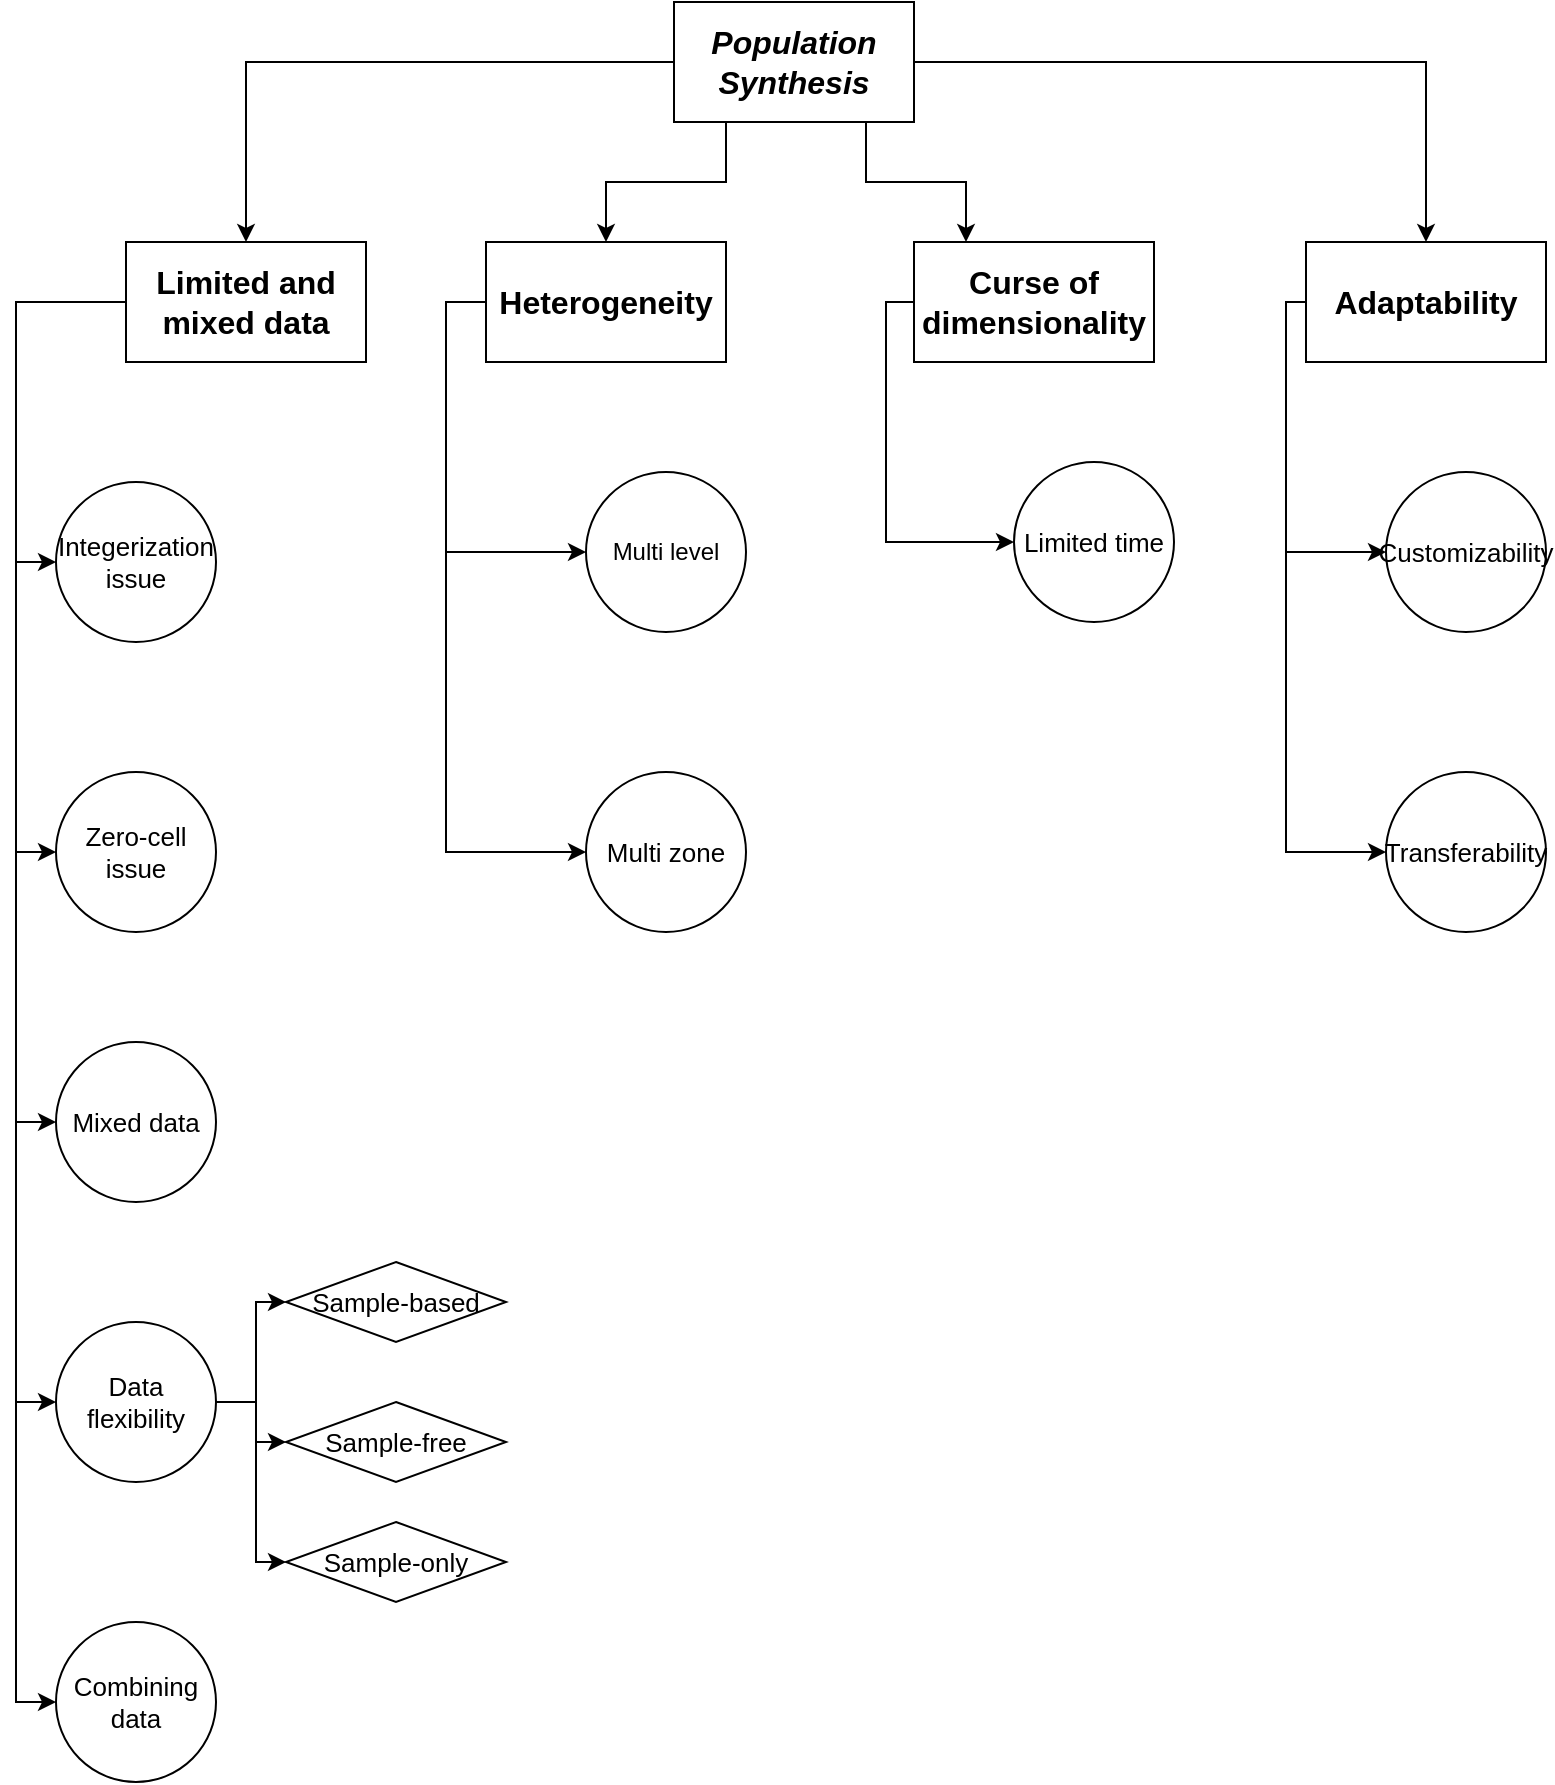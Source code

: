 <mxfile version="21.0.6" type="github">
  <diagram name="Page-1" id="xAzAatpw-6TuExf-TF-H">
    <mxGraphModel dx="1356" dy="830" grid="1" gridSize="10" guides="1" tooltips="1" connect="1" arrows="1" fold="1" page="1" pageScale="1" pageWidth="827" pageHeight="1169" math="0" shadow="0">
      <root>
        <mxCell id="0" />
        <mxCell id="1" parent="0" />
        <mxCell id="adnxh2NcjU3n2QmKFJgh-6" style="edgeStyle=orthogonalEdgeStyle;rounded=0;orthogonalLoop=1;jettySize=auto;html=1;entryX=0.5;entryY=0;entryDx=0;entryDy=0;" parent="1" source="adnxh2NcjU3n2QmKFJgh-1" target="adnxh2NcjU3n2QmKFJgh-2" edge="1">
          <mxGeometry relative="1" as="geometry" />
        </mxCell>
        <mxCell id="adnxh2NcjU3n2QmKFJgh-7" style="edgeStyle=orthogonalEdgeStyle;rounded=0;orthogonalLoop=1;jettySize=auto;html=1;entryX=0.5;entryY=0;entryDx=0;entryDy=0;" parent="1" source="adnxh2NcjU3n2QmKFJgh-1" target="adnxh2NcjU3n2QmKFJgh-3" edge="1">
          <mxGeometry relative="1" as="geometry">
            <Array as="points">
              <mxPoint x="380" y="290" />
              <mxPoint x="320" y="290" />
            </Array>
          </mxGeometry>
        </mxCell>
        <mxCell id="adnxh2NcjU3n2QmKFJgh-8" style="edgeStyle=orthogonalEdgeStyle;rounded=0;orthogonalLoop=1;jettySize=auto;html=1;" parent="1" source="adnxh2NcjU3n2QmKFJgh-1" target="adnxh2NcjU3n2QmKFJgh-4" edge="1">
          <mxGeometry relative="1" as="geometry">
            <Array as="points">
              <mxPoint x="450" y="290" />
              <mxPoint x="500" y="290" />
            </Array>
          </mxGeometry>
        </mxCell>
        <mxCell id="adnxh2NcjU3n2QmKFJgh-9" style="edgeStyle=orthogonalEdgeStyle;rounded=0;orthogonalLoop=1;jettySize=auto;html=1;entryX=0.5;entryY=0;entryDx=0;entryDy=0;" parent="1" source="adnxh2NcjU3n2QmKFJgh-1" target="adnxh2NcjU3n2QmKFJgh-5" edge="1">
          <mxGeometry relative="1" as="geometry" />
        </mxCell>
        <mxCell id="adnxh2NcjU3n2QmKFJgh-1" value="&lt;font style=&quot;font-size: 16px;&quot;&gt;&lt;b&gt;&lt;i&gt;Population Synthesis&lt;/i&gt;&lt;/b&gt;&lt;/font&gt;" style="rounded=0;whiteSpace=wrap;html=1;" parent="1" vertex="1">
          <mxGeometry x="354" y="200" width="120" height="60" as="geometry" />
        </mxCell>
        <mxCell id="adnxh2NcjU3n2QmKFJgh-18" style="edgeStyle=orthogonalEdgeStyle;rounded=0;orthogonalLoop=1;jettySize=auto;html=1;entryX=0;entryY=0.5;entryDx=0;entryDy=0;" parent="1" source="adnxh2NcjU3n2QmKFJgh-2" target="adnxh2NcjU3n2QmKFJgh-13" edge="1">
          <mxGeometry relative="1" as="geometry">
            <Array as="points">
              <mxPoint x="25" y="350" />
              <mxPoint x="25" y="480" />
            </Array>
          </mxGeometry>
        </mxCell>
        <mxCell id="adnxh2NcjU3n2QmKFJgh-19" style="edgeStyle=orthogonalEdgeStyle;rounded=0;orthogonalLoop=1;jettySize=auto;html=1;entryX=0;entryY=0.5;entryDx=0;entryDy=0;" parent="1" source="adnxh2NcjU3n2QmKFJgh-2" target="adnxh2NcjU3n2QmKFJgh-12" edge="1">
          <mxGeometry relative="1" as="geometry">
            <Array as="points">
              <mxPoint x="25" y="350" />
              <mxPoint x="25" y="625" />
            </Array>
          </mxGeometry>
        </mxCell>
        <mxCell id="bG-YiUiEjd_KO9g4mgQk-5" style="edgeStyle=orthogonalEdgeStyle;rounded=0;orthogonalLoop=1;jettySize=auto;html=1;entryX=0;entryY=0.5;entryDx=0;entryDy=0;" parent="1" source="adnxh2NcjU3n2QmKFJgh-2" target="bG-YiUiEjd_KO9g4mgQk-3" edge="1">
          <mxGeometry relative="1" as="geometry">
            <Array as="points">
              <mxPoint x="25" y="350" />
              <mxPoint x="25" y="760" />
            </Array>
          </mxGeometry>
        </mxCell>
        <mxCell id="bG-YiUiEjd_KO9g4mgQk-6" style="edgeStyle=orthogonalEdgeStyle;rounded=0;orthogonalLoop=1;jettySize=auto;html=1;entryX=0;entryY=0.5;entryDx=0;entryDy=0;" parent="1" source="adnxh2NcjU3n2QmKFJgh-2" target="bG-YiUiEjd_KO9g4mgQk-2" edge="1">
          <mxGeometry relative="1" as="geometry">
            <Array as="points">
              <mxPoint x="25" y="350" />
              <mxPoint x="25" y="900" />
            </Array>
          </mxGeometry>
        </mxCell>
        <mxCell id="NaC6e5voHo2U51HrKp6B-2" style="edgeStyle=orthogonalEdgeStyle;rounded=0;orthogonalLoop=1;jettySize=auto;html=1;entryX=0;entryY=0.5;entryDx=0;entryDy=0;" parent="1" source="adnxh2NcjU3n2QmKFJgh-2" target="NaC6e5voHo2U51HrKp6B-1" edge="1">
          <mxGeometry relative="1" as="geometry">
            <Array as="points">
              <mxPoint x="25" y="350" />
              <mxPoint x="25" y="1050" />
            </Array>
          </mxGeometry>
        </mxCell>
        <mxCell id="adnxh2NcjU3n2QmKFJgh-2" value="&lt;b&gt;&lt;font style=&quot;font-size: 16px;&quot;&gt;Limited and mixed data&lt;/font&gt;&lt;/b&gt;" style="rounded=0;whiteSpace=wrap;html=1;" parent="1" vertex="1">
          <mxGeometry x="80" y="320" width="120" height="60" as="geometry" />
        </mxCell>
        <mxCell id="adnxh2NcjU3n2QmKFJgh-23" style="edgeStyle=orthogonalEdgeStyle;rounded=0;orthogonalLoop=1;jettySize=auto;html=1;exitX=0;exitY=0.5;exitDx=0;exitDy=0;entryX=0;entryY=0.5;entryDx=0;entryDy=0;" parent="1" source="adnxh2NcjU3n2QmKFJgh-3" target="adnxh2NcjU3n2QmKFJgh-20" edge="1">
          <mxGeometry relative="1" as="geometry" />
        </mxCell>
        <mxCell id="adnxh2NcjU3n2QmKFJgh-25" style="edgeStyle=orthogonalEdgeStyle;rounded=0;orthogonalLoop=1;jettySize=auto;html=1;exitX=0;exitY=0.5;exitDx=0;exitDy=0;entryX=0;entryY=0.5;entryDx=0;entryDy=0;" parent="1" source="adnxh2NcjU3n2QmKFJgh-3" target="adnxh2NcjU3n2QmKFJgh-24" edge="1">
          <mxGeometry relative="1" as="geometry" />
        </mxCell>
        <mxCell id="adnxh2NcjU3n2QmKFJgh-3" value="&lt;b&gt;&lt;font style=&quot;font-size: 16px;&quot;&gt;Heterogeneity&lt;/font&gt;&lt;/b&gt;" style="rounded=0;whiteSpace=wrap;html=1;" parent="1" vertex="1">
          <mxGeometry x="260" y="320" width="120" height="60" as="geometry" />
        </mxCell>
        <mxCell id="bG-YiUiEjd_KO9g4mgQk-18" style="edgeStyle=orthogonalEdgeStyle;rounded=0;orthogonalLoop=1;jettySize=auto;html=1;exitX=0;exitY=0.5;exitDx=0;exitDy=0;entryX=0;entryY=0.5;entryDx=0;entryDy=0;" parent="1" source="adnxh2NcjU3n2QmKFJgh-4" target="bG-YiUiEjd_KO9g4mgQk-15" edge="1">
          <mxGeometry relative="1" as="geometry">
            <Array as="points">
              <mxPoint x="460" y="350" />
              <mxPoint x="460" y="470" />
            </Array>
          </mxGeometry>
        </mxCell>
        <mxCell id="adnxh2NcjU3n2QmKFJgh-4" value="&lt;b&gt;&lt;font style=&quot;font-size: 16px;&quot;&gt;Curse of dimensionality&lt;/font&gt;&lt;/b&gt;" style="rounded=0;whiteSpace=wrap;html=1;" parent="1" vertex="1">
          <mxGeometry x="474" y="320" width="120" height="60" as="geometry" />
        </mxCell>
        <mxCell id="bG-YiUiEjd_KO9g4mgQk-24" style="edgeStyle=orthogonalEdgeStyle;rounded=0;orthogonalLoop=1;jettySize=auto;html=1;entryX=0;entryY=0.5;entryDx=0;entryDy=0;" parent="1" source="adnxh2NcjU3n2QmKFJgh-5" target="adnxh2NcjU3n2QmKFJgh-31" edge="1">
          <mxGeometry relative="1" as="geometry">
            <Array as="points">
              <mxPoint x="660" y="350" />
              <mxPoint x="660" y="475" />
            </Array>
          </mxGeometry>
        </mxCell>
        <mxCell id="bG-YiUiEjd_KO9g4mgQk-25" style="edgeStyle=orthogonalEdgeStyle;rounded=0;orthogonalLoop=1;jettySize=auto;html=1;entryX=0;entryY=0.5;entryDx=0;entryDy=0;" parent="1" source="adnxh2NcjU3n2QmKFJgh-5" target="bG-YiUiEjd_KO9g4mgQk-1" edge="1">
          <mxGeometry relative="1" as="geometry">
            <Array as="points">
              <mxPoint x="660" y="350" />
              <mxPoint x="660" y="625" />
            </Array>
          </mxGeometry>
        </mxCell>
        <mxCell id="adnxh2NcjU3n2QmKFJgh-5" value="&lt;b&gt;&lt;font style=&quot;font-size: 16px;&quot;&gt;Adaptability&lt;/font&gt;&lt;/b&gt;" style="rounded=0;whiteSpace=wrap;html=1;" parent="1" vertex="1">
          <mxGeometry x="670" y="320" width="120" height="60" as="geometry" />
        </mxCell>
        <mxCell id="adnxh2NcjU3n2QmKFJgh-12" value="&lt;font style=&quot;font-size: 13px;&quot;&gt;Zero-cell issue&lt;/font&gt;" style="ellipse;whiteSpace=wrap;html=1;aspect=fixed;" parent="1" vertex="1">
          <mxGeometry x="45" y="585" width="80" height="80" as="geometry" />
        </mxCell>
        <mxCell id="adnxh2NcjU3n2QmKFJgh-13" value="&lt;font style=&quot;font-size: 13px;&quot;&gt;Integerization issue&lt;/font&gt;" style="ellipse;whiteSpace=wrap;html=1;aspect=fixed;" parent="1" vertex="1">
          <mxGeometry x="45" y="440" width="80" height="80" as="geometry" />
        </mxCell>
        <mxCell id="adnxh2NcjU3n2QmKFJgh-20" value="Multi level" style="ellipse;whiteSpace=wrap;html=1;aspect=fixed;" parent="1" vertex="1">
          <mxGeometry x="310" y="435" width="80" height="80" as="geometry" />
        </mxCell>
        <mxCell id="adnxh2NcjU3n2QmKFJgh-24" value="&lt;font style=&quot;font-size: 13px;&quot;&gt;Multi zone&lt;/font&gt;" style="ellipse;whiteSpace=wrap;html=1;aspect=fixed;" parent="1" vertex="1">
          <mxGeometry x="310" y="585" width="80" height="80" as="geometry" />
        </mxCell>
        <mxCell id="adnxh2NcjU3n2QmKFJgh-29" value="DL" style="text;html=1;strokeColor=none;fillColor=none;align=center;verticalAlign=middle;whiteSpace=wrap;rounded=0;" parent="1" vertex="1">
          <mxGeometry x="550" y="465" width="60" height="30" as="geometry" />
        </mxCell>
        <mxCell id="adnxh2NcjU3n2QmKFJgh-31" value="&lt;font style=&quot;font-size: 13px;&quot;&gt;Customizability&lt;/font&gt;" style="ellipse;whiteSpace=wrap;html=1;aspect=fixed;" parent="1" vertex="1">
          <mxGeometry x="710" y="435" width="80" height="80" as="geometry" />
        </mxCell>
        <mxCell id="bG-YiUiEjd_KO9g4mgQk-1" value="&lt;font style=&quot;font-size: 13px;&quot;&gt;Transferability&lt;/font&gt;" style="ellipse;whiteSpace=wrap;html=1;aspect=fixed;" parent="1" vertex="1">
          <mxGeometry x="710" y="585" width="80" height="80" as="geometry" />
        </mxCell>
        <mxCell id="bG-YiUiEjd_KO9g4mgQk-10" style="edgeStyle=orthogonalEdgeStyle;rounded=0;orthogonalLoop=1;jettySize=auto;html=1;entryX=0;entryY=0.5;entryDx=0;entryDy=0;" parent="1" source="bG-YiUiEjd_KO9g4mgQk-2" target="bG-YiUiEjd_KO9g4mgQk-8" edge="1">
          <mxGeometry relative="1" as="geometry" />
        </mxCell>
        <mxCell id="bG-YiUiEjd_KO9g4mgQk-11" style="edgeStyle=orthogonalEdgeStyle;rounded=0;orthogonalLoop=1;jettySize=auto;html=1;entryX=0;entryY=0.5;entryDx=0;entryDy=0;" parent="1" source="bG-YiUiEjd_KO9g4mgQk-2" target="bG-YiUiEjd_KO9g4mgQk-9" edge="1">
          <mxGeometry relative="1" as="geometry" />
        </mxCell>
        <mxCell id="bG-YiUiEjd_KO9g4mgQk-13" style="edgeStyle=orthogonalEdgeStyle;rounded=0;orthogonalLoop=1;jettySize=auto;html=1;entryX=0;entryY=0.5;entryDx=0;entryDy=0;" parent="1" source="bG-YiUiEjd_KO9g4mgQk-2" target="bG-YiUiEjd_KO9g4mgQk-12" edge="1">
          <mxGeometry relative="1" as="geometry">
            <Array as="points">
              <mxPoint x="145" y="900" />
              <mxPoint x="145" y="980" />
            </Array>
          </mxGeometry>
        </mxCell>
        <mxCell id="bG-YiUiEjd_KO9g4mgQk-2" value="&lt;font style=&quot;font-size: 13px;&quot;&gt;Data flexibility&lt;/font&gt;" style="ellipse;whiteSpace=wrap;html=1;aspect=fixed;" parent="1" vertex="1">
          <mxGeometry x="45" y="860" width="80" height="80" as="geometry" />
        </mxCell>
        <mxCell id="bG-YiUiEjd_KO9g4mgQk-3" value="&lt;font style=&quot;font-size: 13px;&quot;&gt;Mixed data&lt;/font&gt;" style="ellipse;whiteSpace=wrap;html=1;aspect=fixed;" parent="1" vertex="1">
          <mxGeometry x="45" y="720" width="80" height="80" as="geometry" />
        </mxCell>
        <mxCell id="bG-YiUiEjd_KO9g4mgQk-8" value="&lt;font style=&quot;font-size: 13px;&quot;&gt;Sample-based&lt;/font&gt;" style="rhombus;whiteSpace=wrap;html=1;" parent="1" vertex="1">
          <mxGeometry x="160" y="830" width="110" height="40" as="geometry" />
        </mxCell>
        <mxCell id="bG-YiUiEjd_KO9g4mgQk-9" value="&lt;font style=&quot;font-size: 13px;&quot;&gt;Sample-free&lt;/font&gt;" style="rhombus;whiteSpace=wrap;html=1;" parent="1" vertex="1">
          <mxGeometry x="160" y="900" width="110" height="40" as="geometry" />
        </mxCell>
        <mxCell id="bG-YiUiEjd_KO9g4mgQk-12" value="&lt;font style=&quot;font-size: 13px;&quot;&gt;Sample-only&lt;/font&gt;" style="rhombus;whiteSpace=wrap;html=1;" parent="1" vertex="1">
          <mxGeometry x="160" y="960" width="110" height="40" as="geometry" />
        </mxCell>
        <mxCell id="bG-YiUiEjd_KO9g4mgQk-15" value="&lt;font style=&quot;font-size: 13px;&quot;&gt;Limited time&lt;/font&gt;" style="ellipse;whiteSpace=wrap;html=1;aspect=fixed;" parent="1" vertex="1">
          <mxGeometry x="524" y="430" width="80" height="80" as="geometry" />
        </mxCell>
        <mxCell id="NaC6e5voHo2U51HrKp6B-1" value="&lt;font style=&quot;font-size: 13px;&quot;&gt;Combining data&lt;/font&gt;" style="ellipse;whiteSpace=wrap;html=1;aspect=fixed;" parent="1" vertex="1">
          <mxGeometry x="45" y="1010" width="80" height="80" as="geometry" />
        </mxCell>
      </root>
    </mxGraphModel>
  </diagram>
</mxfile>
